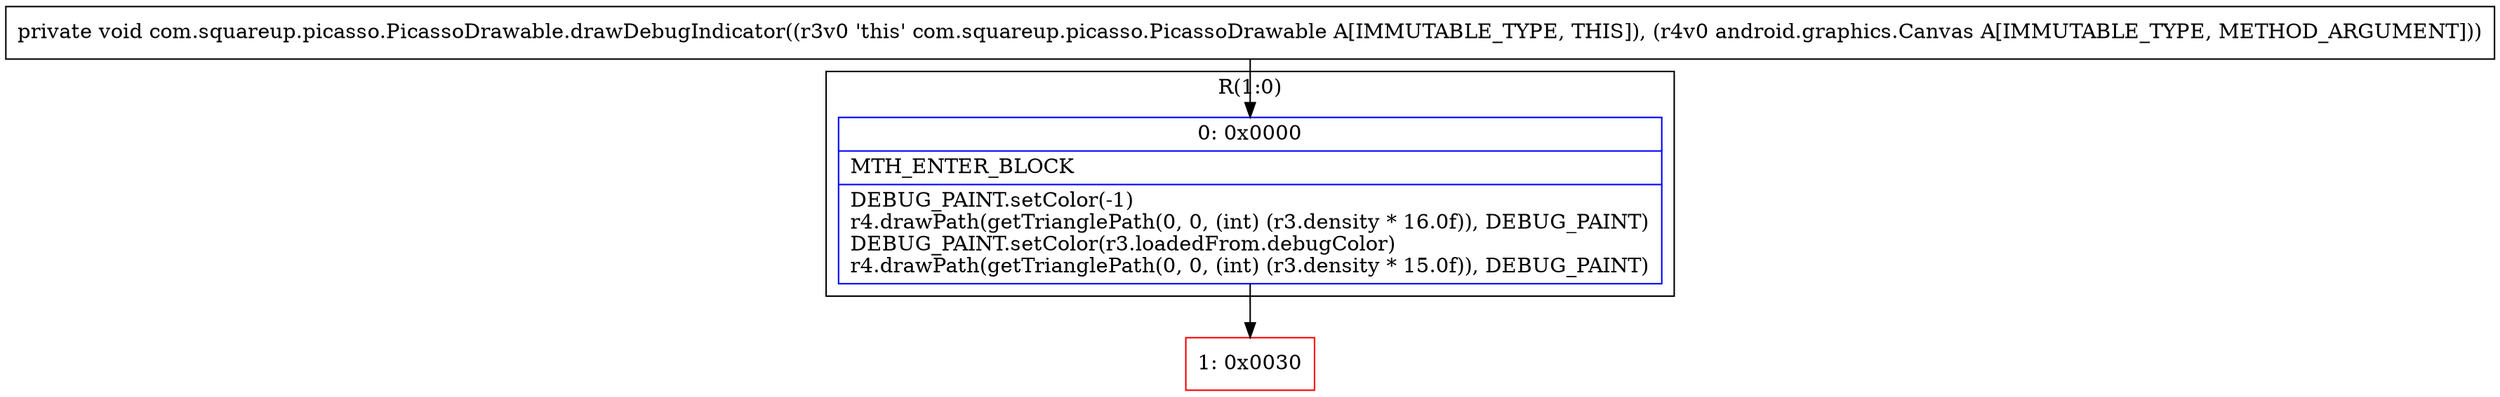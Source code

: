digraph "CFG forcom.squareup.picasso.PicassoDrawable.drawDebugIndicator(Landroid\/graphics\/Canvas;)V" {
subgraph cluster_Region_1527625905 {
label = "R(1:0)";
node [shape=record,color=blue];
Node_0 [shape=record,label="{0\:\ 0x0000|MTH_ENTER_BLOCK\l|DEBUG_PAINT.setColor(\-1)\lr4.drawPath(getTrianglePath(0, 0, (int) (r3.density * 16.0f)), DEBUG_PAINT)\lDEBUG_PAINT.setColor(r3.loadedFrom.debugColor)\lr4.drawPath(getTrianglePath(0, 0, (int) (r3.density * 15.0f)), DEBUG_PAINT)\l}"];
}
Node_1 [shape=record,color=red,label="{1\:\ 0x0030}"];
MethodNode[shape=record,label="{private void com.squareup.picasso.PicassoDrawable.drawDebugIndicator((r3v0 'this' com.squareup.picasso.PicassoDrawable A[IMMUTABLE_TYPE, THIS]), (r4v0 android.graphics.Canvas A[IMMUTABLE_TYPE, METHOD_ARGUMENT])) }"];
MethodNode -> Node_0;
Node_0 -> Node_1;
}

